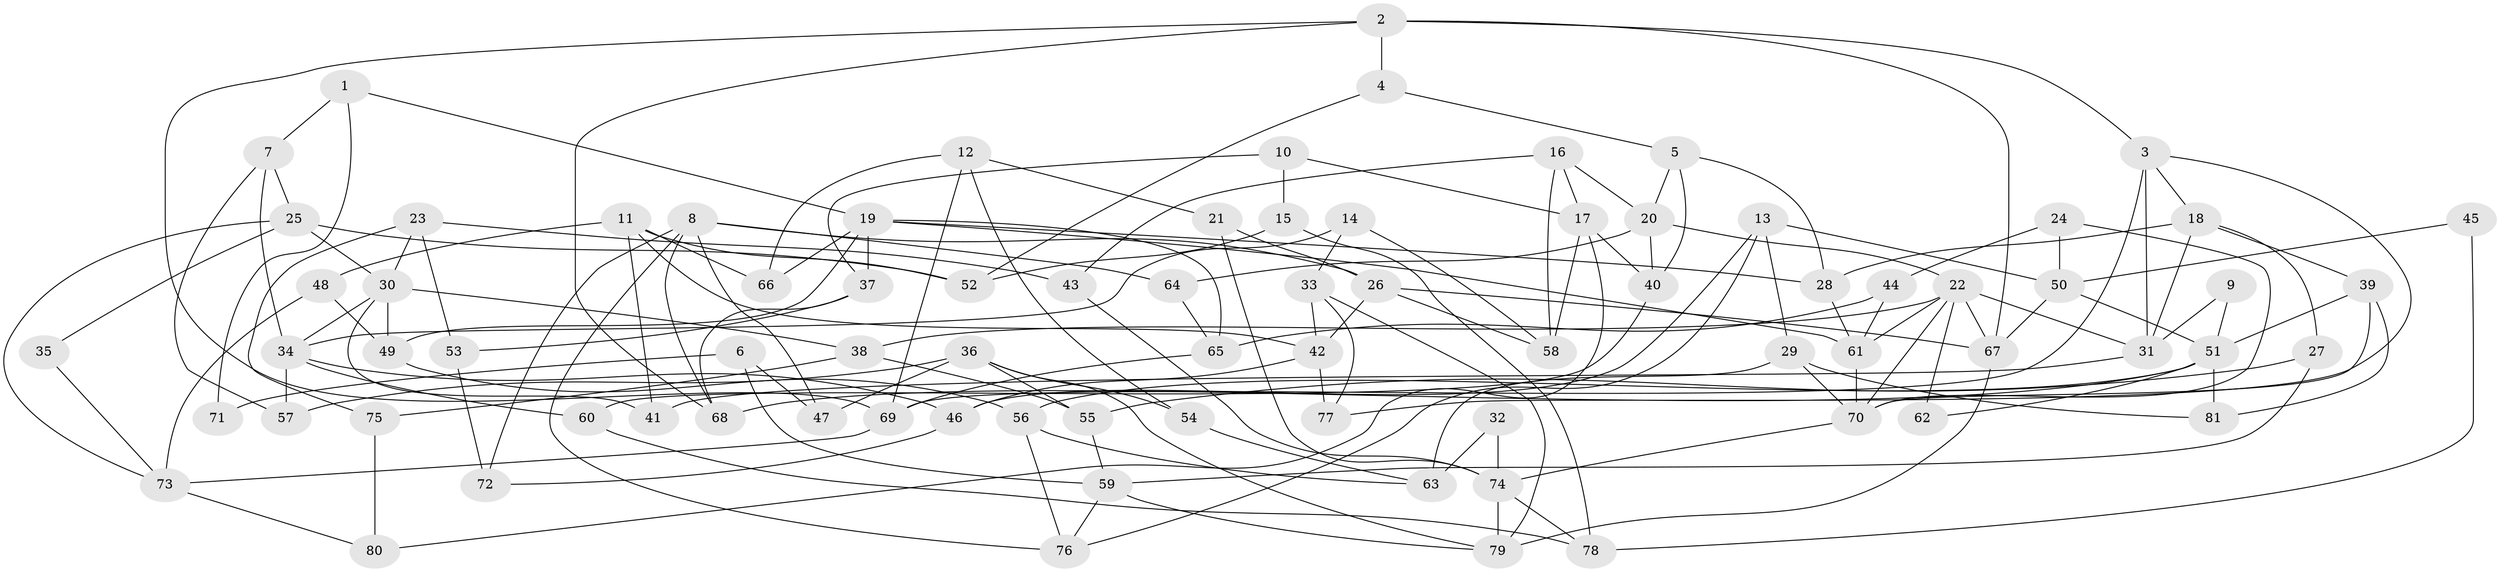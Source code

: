 // Generated by graph-tools (version 1.1) at 2025/51/03/09/25 04:51:55]
// undirected, 81 vertices, 162 edges
graph export_dot {
graph [start="1"]
  node [color=gray90,style=filled];
  1;
  2;
  3;
  4;
  5;
  6;
  7;
  8;
  9;
  10;
  11;
  12;
  13;
  14;
  15;
  16;
  17;
  18;
  19;
  20;
  21;
  22;
  23;
  24;
  25;
  26;
  27;
  28;
  29;
  30;
  31;
  32;
  33;
  34;
  35;
  36;
  37;
  38;
  39;
  40;
  41;
  42;
  43;
  44;
  45;
  46;
  47;
  48;
  49;
  50;
  51;
  52;
  53;
  54;
  55;
  56;
  57;
  58;
  59;
  60;
  61;
  62;
  63;
  64;
  65;
  66;
  67;
  68;
  69;
  70;
  71;
  72;
  73;
  74;
  75;
  76;
  77;
  78;
  79;
  80;
  81;
  1 -- 19;
  1 -- 7;
  1 -- 71;
  2 -- 4;
  2 -- 67;
  2 -- 3;
  2 -- 68;
  2 -- 69;
  3 -- 18;
  3 -- 31;
  3 -- 69;
  3 -- 77;
  4 -- 52;
  4 -- 5;
  5 -- 28;
  5 -- 20;
  5 -- 40;
  6 -- 59;
  6 -- 47;
  6 -- 71;
  7 -- 34;
  7 -- 25;
  7 -- 57;
  8 -- 26;
  8 -- 68;
  8 -- 47;
  8 -- 64;
  8 -- 72;
  8 -- 76;
  9 -- 51;
  9 -- 31;
  10 -- 37;
  10 -- 17;
  10 -- 15;
  11 -- 41;
  11 -- 66;
  11 -- 42;
  11 -- 48;
  11 -- 52;
  12 -- 21;
  12 -- 69;
  12 -- 54;
  12 -- 66;
  13 -- 50;
  13 -- 29;
  13 -- 46;
  13 -- 76;
  14 -- 33;
  14 -- 58;
  14 -- 34;
  15 -- 52;
  15 -- 78;
  16 -- 20;
  16 -- 17;
  16 -- 43;
  16 -- 58;
  17 -- 40;
  17 -- 58;
  17 -- 80;
  18 -- 27;
  18 -- 39;
  18 -- 28;
  18 -- 31;
  19 -- 49;
  19 -- 61;
  19 -- 28;
  19 -- 37;
  19 -- 65;
  19 -- 66;
  20 -- 64;
  20 -- 22;
  20 -- 40;
  21 -- 74;
  21 -- 26;
  22 -- 70;
  22 -- 31;
  22 -- 38;
  22 -- 61;
  22 -- 62;
  22 -- 67;
  23 -- 30;
  23 -- 43;
  23 -- 53;
  23 -- 75;
  24 -- 44;
  24 -- 50;
  24 -- 70;
  25 -- 73;
  25 -- 30;
  25 -- 35;
  25 -- 52;
  26 -- 42;
  26 -- 67;
  26 -- 58;
  27 -- 55;
  27 -- 59;
  28 -- 61;
  29 -- 70;
  29 -- 81;
  29 -- 63;
  30 -- 38;
  30 -- 34;
  30 -- 41;
  30 -- 49;
  31 -- 41;
  32 -- 74;
  32 -- 63;
  33 -- 79;
  33 -- 42;
  33 -- 77;
  34 -- 46;
  34 -- 57;
  34 -- 60;
  35 -- 73;
  36 -- 79;
  36 -- 57;
  36 -- 47;
  36 -- 54;
  36 -- 55;
  37 -- 53;
  37 -- 68;
  38 -- 75;
  38 -- 55;
  39 -- 70;
  39 -- 51;
  39 -- 81;
  40 -- 60;
  42 -- 77;
  42 -- 46;
  43 -- 74;
  44 -- 61;
  44 -- 65;
  45 -- 50;
  45 -- 78;
  46 -- 72;
  48 -- 49;
  48 -- 73;
  49 -- 56;
  50 -- 51;
  50 -- 67;
  51 -- 68;
  51 -- 56;
  51 -- 62;
  51 -- 81;
  53 -- 72;
  54 -- 63;
  55 -- 59;
  56 -- 63;
  56 -- 76;
  59 -- 76;
  59 -- 79;
  60 -- 78;
  61 -- 70;
  64 -- 65;
  65 -- 69;
  67 -- 79;
  69 -- 73;
  70 -- 74;
  73 -- 80;
  74 -- 78;
  74 -- 79;
  75 -- 80;
}
